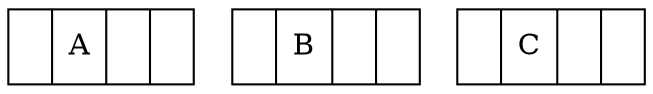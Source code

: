 digraph g {
	node [shape=record]
	node0 [label="<f0> |<f1> A|<f2> |<f3> "]
	node1 [label="<f0> |<f1> B|<f2> |<f3> "]
	node2 [label="<f0> |<f1> C|<f2> |<f3> "]
}

